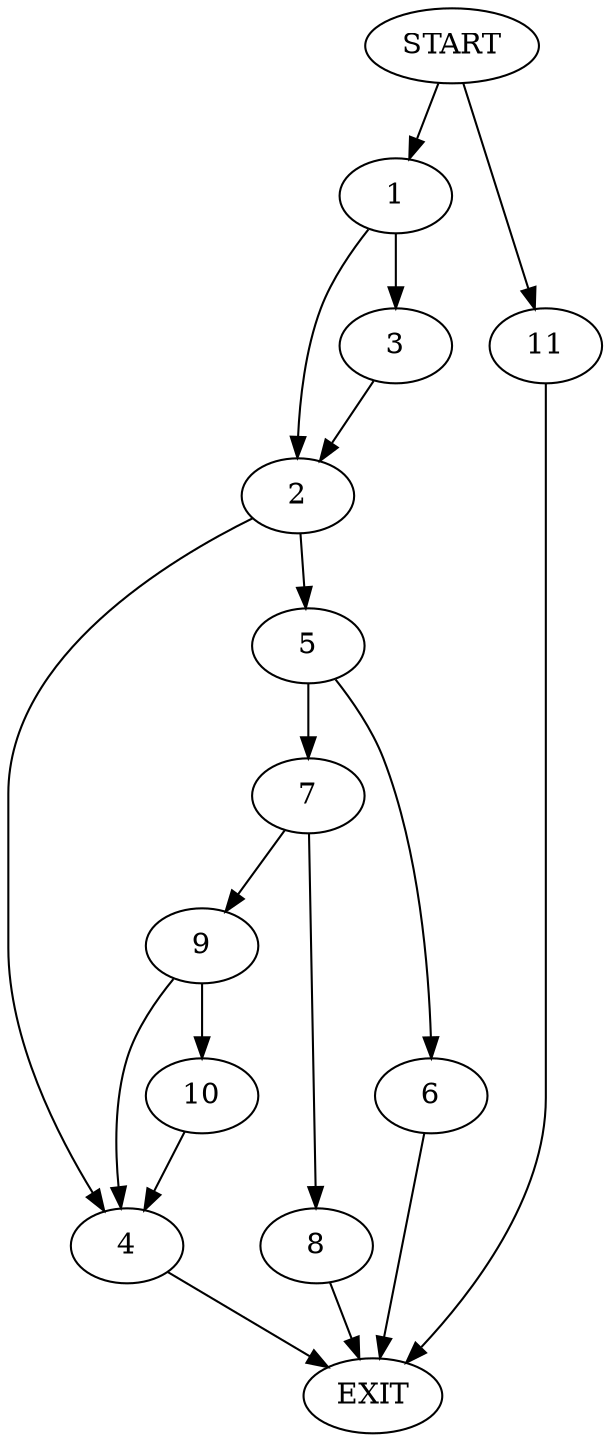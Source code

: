 digraph {
0 [label="START"]
12 [label="EXIT"]
0 -> 1
1 -> 2
1 -> 3
2 -> 4
2 -> 5
3 -> 2
5 -> 6
5 -> 7
4 -> 12
7 -> 8
7 -> 9
6 -> 12
9 -> 4
9 -> 10
8 -> 12
10 -> 4
0 -> 11
11 -> 12
}
